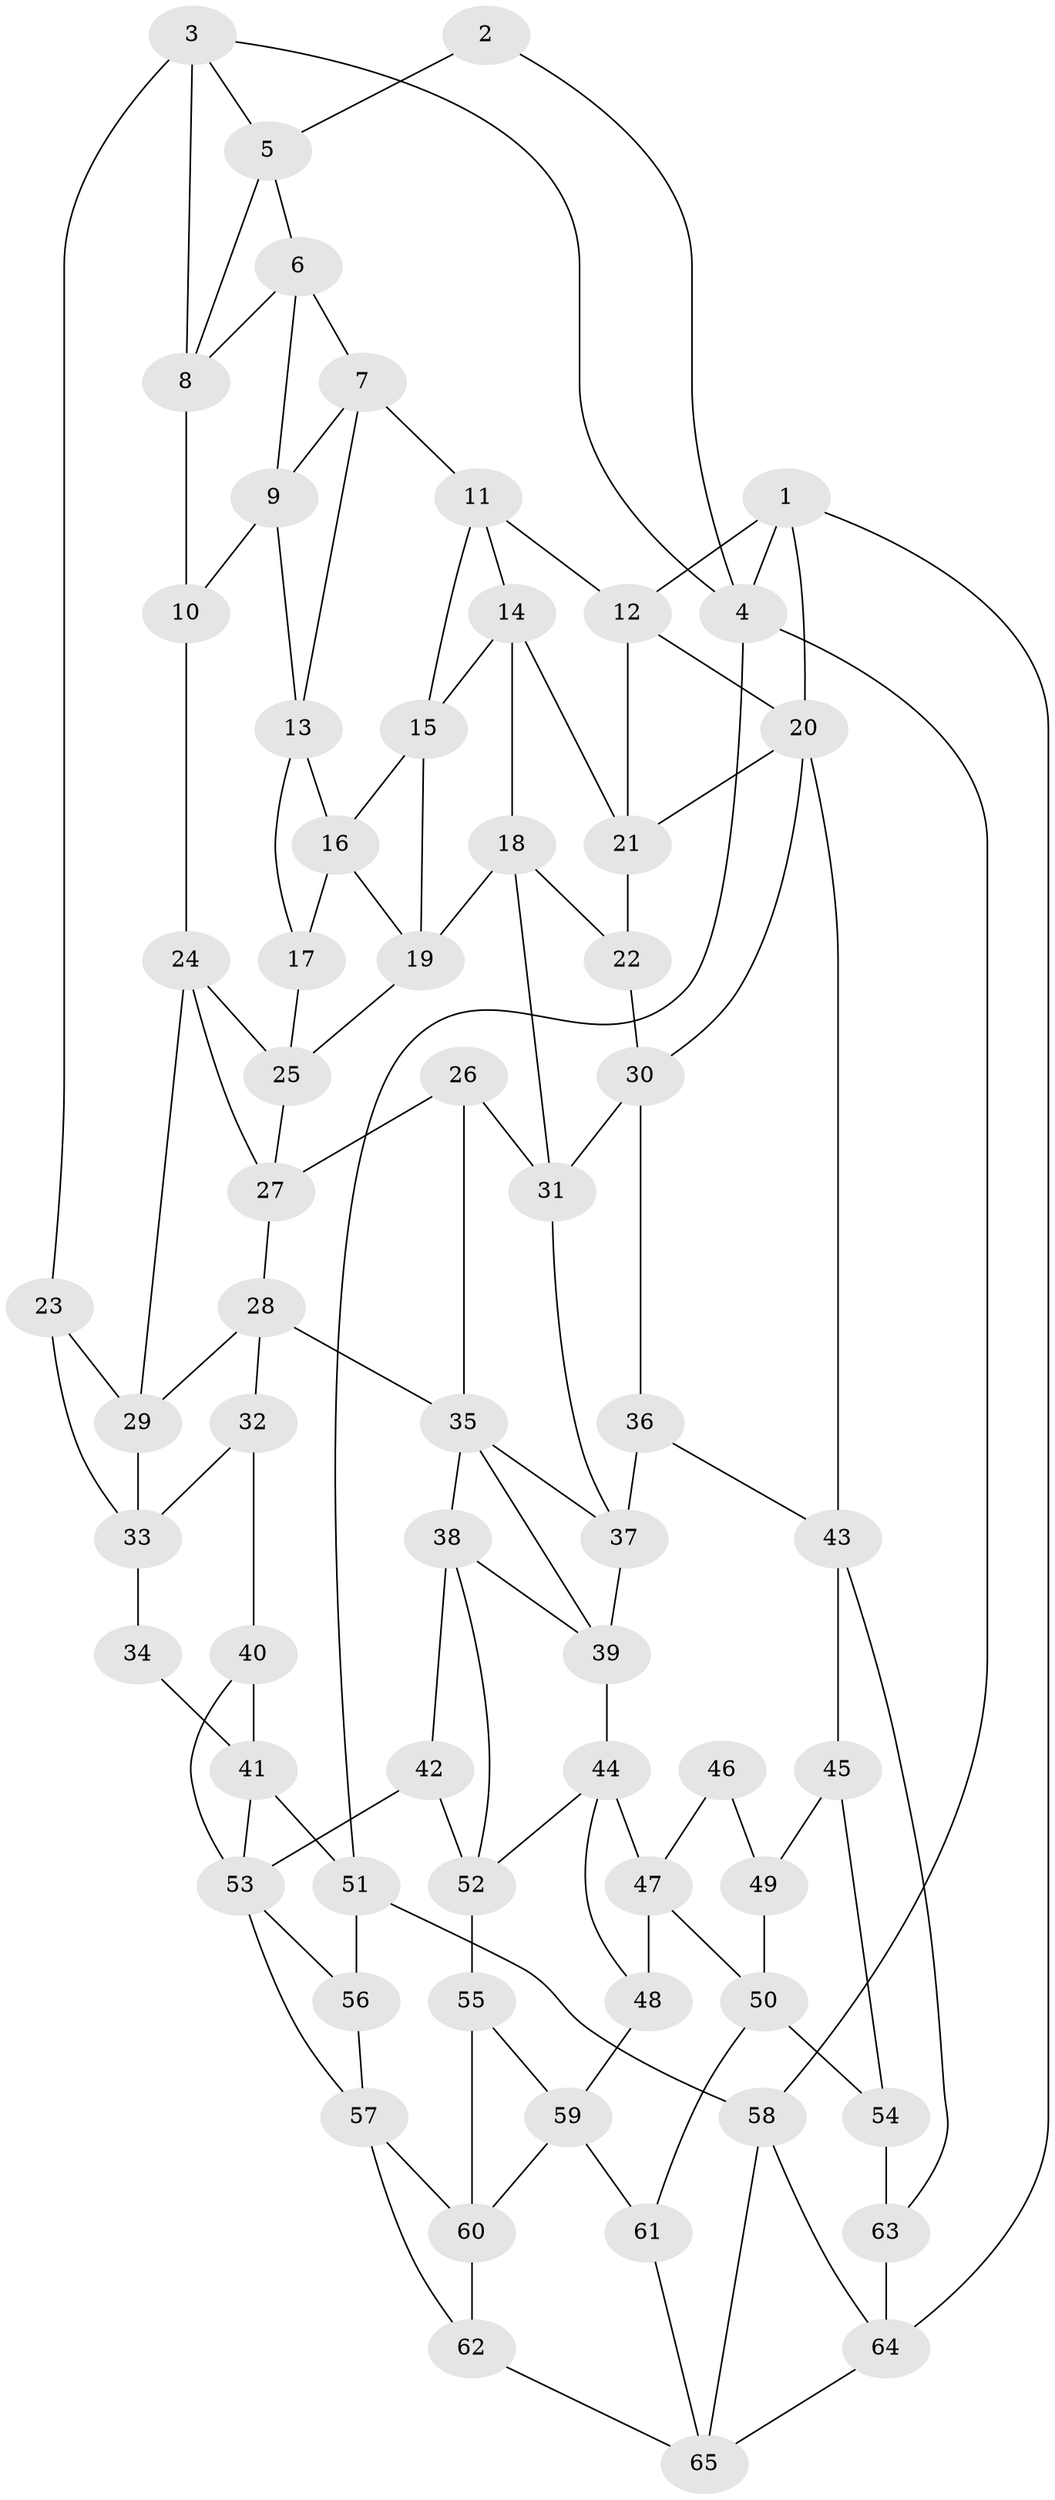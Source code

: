 // original degree distribution, {3: 0.015384615384615385, 5: 0.49230769230769234, 4: 0.25384615384615383, 6: 0.23846153846153847}
// Generated by graph-tools (version 1.1) at 2025/38/03/04/25 23:38:36]
// undirected, 65 vertices, 120 edges
graph export_dot {
  node [color=gray90,style=filled];
  1;
  2;
  3;
  4;
  5;
  6;
  7;
  8;
  9;
  10;
  11;
  12;
  13;
  14;
  15;
  16;
  17;
  18;
  19;
  20;
  21;
  22;
  23;
  24;
  25;
  26;
  27;
  28;
  29;
  30;
  31;
  32;
  33;
  34;
  35;
  36;
  37;
  38;
  39;
  40;
  41;
  42;
  43;
  44;
  45;
  46;
  47;
  48;
  49;
  50;
  51;
  52;
  53;
  54;
  55;
  56;
  57;
  58;
  59;
  60;
  61;
  62;
  63;
  64;
  65;
  1 -- 4 [weight=1.0];
  1 -- 12 [weight=1.0];
  1 -- 20 [weight=1.0];
  1 -- 64 [weight=1.0];
  2 -- 4 [weight=1.0];
  2 -- 5 [weight=1.0];
  3 -- 4 [weight=1.0];
  3 -- 5 [weight=1.0];
  3 -- 8 [weight=1.0];
  3 -- 23 [weight=1.0];
  4 -- 51 [weight=1.0];
  4 -- 58 [weight=1.0];
  5 -- 6 [weight=1.0];
  5 -- 8 [weight=1.0];
  6 -- 7 [weight=1.0];
  6 -- 8 [weight=1.0];
  6 -- 9 [weight=1.0];
  7 -- 9 [weight=1.0];
  7 -- 11 [weight=1.0];
  7 -- 13 [weight=1.0];
  8 -- 10 [weight=1.0];
  9 -- 10 [weight=1.0];
  9 -- 13 [weight=1.0];
  10 -- 24 [weight=1.0];
  11 -- 12 [weight=1.0];
  11 -- 14 [weight=1.0];
  11 -- 15 [weight=1.0];
  12 -- 20 [weight=1.0];
  12 -- 21 [weight=1.0];
  13 -- 16 [weight=1.0];
  13 -- 17 [weight=1.0];
  14 -- 15 [weight=1.0];
  14 -- 18 [weight=1.0];
  14 -- 21 [weight=1.0];
  15 -- 16 [weight=1.0];
  15 -- 19 [weight=1.0];
  16 -- 17 [weight=1.0];
  16 -- 19 [weight=1.0];
  17 -- 25 [weight=1.0];
  18 -- 19 [weight=1.0];
  18 -- 22 [weight=1.0];
  18 -- 31 [weight=1.0];
  19 -- 25 [weight=1.0];
  20 -- 21 [weight=1.0];
  20 -- 30 [weight=1.0];
  20 -- 43 [weight=1.0];
  21 -- 22 [weight=1.0];
  22 -- 30 [weight=1.0];
  23 -- 29 [weight=1.0];
  23 -- 33 [weight=1.0];
  24 -- 25 [weight=1.0];
  24 -- 27 [weight=1.0];
  24 -- 29 [weight=1.0];
  25 -- 27 [weight=1.0];
  26 -- 27 [weight=1.0];
  26 -- 31 [weight=1.0];
  26 -- 35 [weight=1.0];
  27 -- 28 [weight=1.0];
  28 -- 29 [weight=1.0];
  28 -- 32 [weight=1.0];
  28 -- 35 [weight=1.0];
  29 -- 33 [weight=1.0];
  30 -- 31 [weight=1.0];
  30 -- 36 [weight=1.0];
  31 -- 37 [weight=1.0];
  32 -- 33 [weight=2.0];
  32 -- 40 [weight=1.0];
  33 -- 34 [weight=2.0];
  34 -- 41 [weight=1.0];
  35 -- 37 [weight=1.0];
  35 -- 38 [weight=1.0];
  35 -- 39 [weight=1.0];
  36 -- 37 [weight=1.0];
  36 -- 43 [weight=1.0];
  37 -- 39 [weight=1.0];
  38 -- 39 [weight=1.0];
  38 -- 42 [weight=1.0];
  38 -- 52 [weight=1.0];
  39 -- 44 [weight=1.0];
  40 -- 41 [weight=1.0];
  40 -- 53 [weight=1.0];
  41 -- 51 [weight=1.0];
  41 -- 53 [weight=1.0];
  42 -- 52 [weight=1.0];
  42 -- 53 [weight=1.0];
  43 -- 45 [weight=1.0];
  43 -- 63 [weight=1.0];
  44 -- 47 [weight=1.0];
  44 -- 48 [weight=1.0];
  44 -- 52 [weight=1.0];
  45 -- 49 [weight=1.0];
  45 -- 54 [weight=1.0];
  46 -- 47 [weight=1.0];
  46 -- 49 [weight=2.0];
  47 -- 48 [weight=1.0];
  47 -- 50 [weight=1.0];
  48 -- 59 [weight=1.0];
  49 -- 50 [weight=1.0];
  50 -- 54 [weight=1.0];
  50 -- 61 [weight=1.0];
  51 -- 56 [weight=2.0];
  51 -- 58 [weight=1.0];
  52 -- 55 [weight=1.0];
  53 -- 56 [weight=1.0];
  53 -- 57 [weight=1.0];
  54 -- 63 [weight=2.0];
  55 -- 59 [weight=1.0];
  55 -- 60 [weight=1.0];
  56 -- 57 [weight=1.0];
  57 -- 60 [weight=1.0];
  57 -- 62 [weight=1.0];
  58 -- 64 [weight=1.0];
  58 -- 65 [weight=1.0];
  59 -- 60 [weight=1.0];
  59 -- 61 [weight=1.0];
  60 -- 62 [weight=1.0];
  61 -- 65 [weight=1.0];
  62 -- 65 [weight=1.0];
  63 -- 64 [weight=2.0];
  64 -- 65 [weight=1.0];
}
